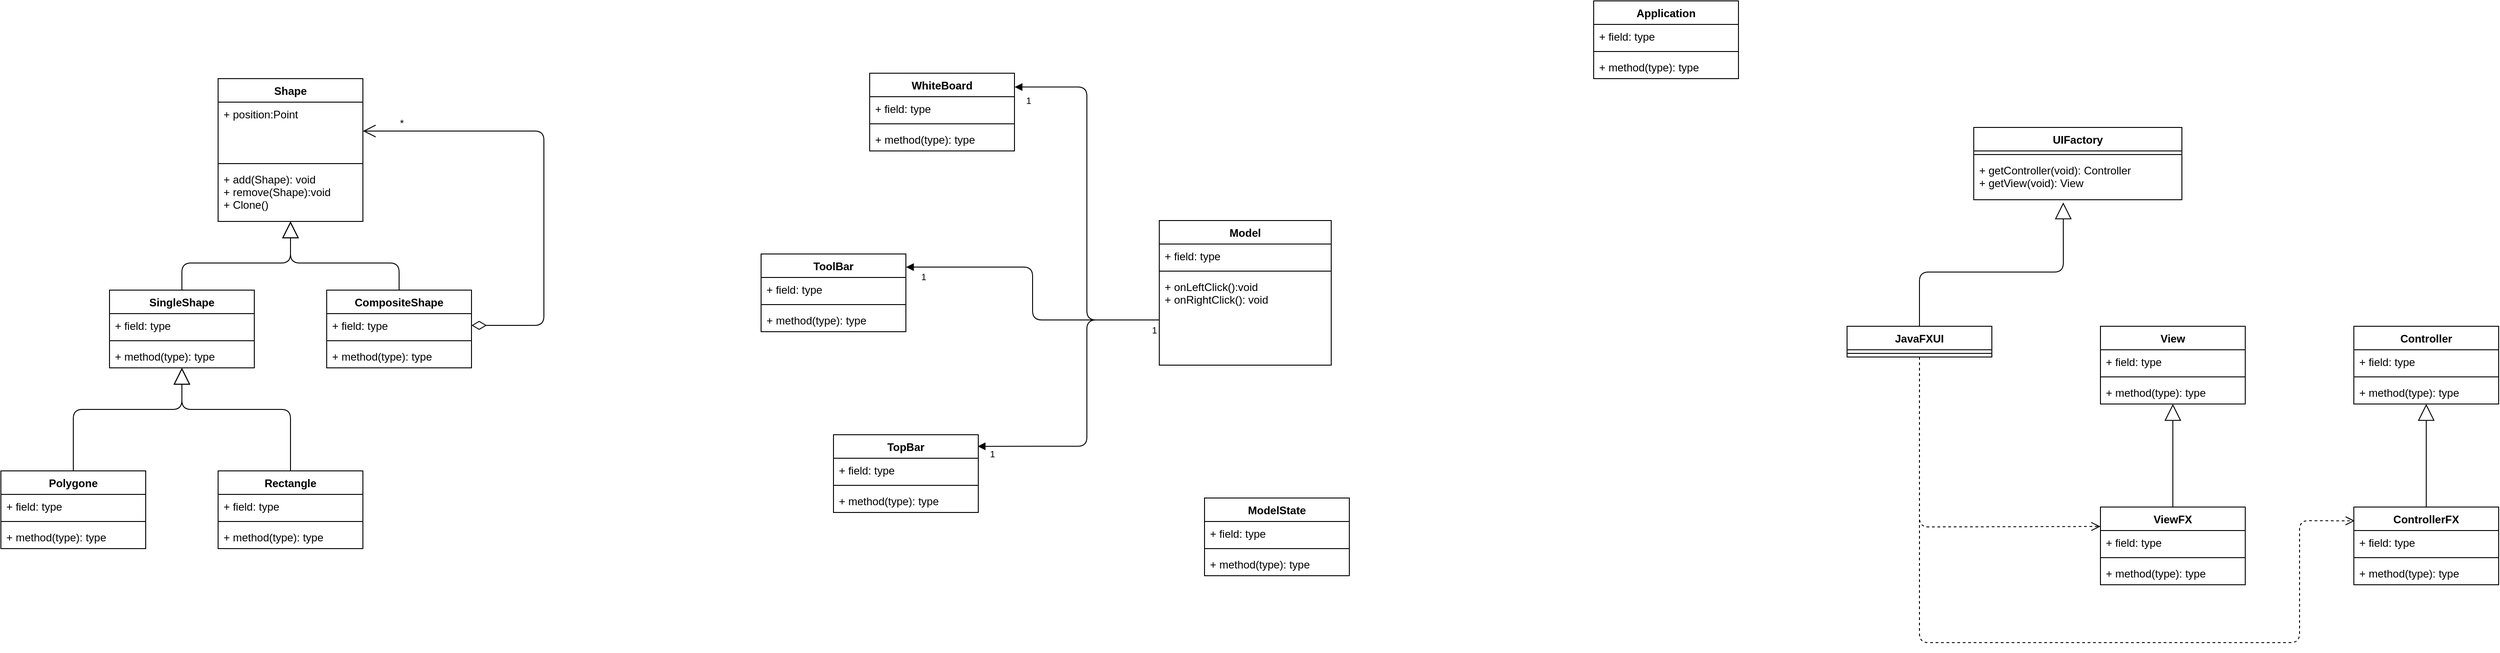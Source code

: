 <mxfile version="12.8.8" type="device"><diagram id="3WUZeyOoBX478enH_wou" name="Page-1"><mxGraphModel dx="5031" dy="2497" grid="1" gridSize="10" guides="1" tooltips="1" connect="1" arrows="1" fold="1" page="1" pageScale="1" pageWidth="827" pageHeight="1169" math="0" shadow="0"><root><mxCell id="0"/><mxCell id="1" parent="0"/><mxCell id="7U6LZILb1uRu2cZWEhsG-37" value="SingleShape" style="swimlane;fontStyle=1;align=center;verticalAlign=top;childLayout=stackLayout;horizontal=1;startSize=26;horizontalStack=0;resizeParent=1;resizeParentMax=0;resizeLast=0;collapsible=1;marginBottom=0;" vertex="1" parent="1"><mxGeometry x="-1080" y="520" width="160" height="86" as="geometry"/></mxCell><mxCell id="7U6LZILb1uRu2cZWEhsG-38" value="+ field: type" style="text;strokeColor=none;fillColor=none;align=left;verticalAlign=top;spacingLeft=4;spacingRight=4;overflow=hidden;rotatable=0;points=[[0,0.5],[1,0.5]];portConstraint=eastwest;" vertex="1" parent="7U6LZILb1uRu2cZWEhsG-37"><mxGeometry y="26" width="160" height="26" as="geometry"/></mxCell><mxCell id="7U6LZILb1uRu2cZWEhsG-39" value="" style="line;strokeWidth=1;fillColor=none;align=left;verticalAlign=middle;spacingTop=-1;spacingLeft=3;spacingRight=3;rotatable=0;labelPosition=right;points=[];portConstraint=eastwest;" vertex="1" parent="7U6LZILb1uRu2cZWEhsG-37"><mxGeometry y="52" width="160" height="8" as="geometry"/></mxCell><mxCell id="7U6LZILb1uRu2cZWEhsG-40" value="+ method(type): type" style="text;strokeColor=none;fillColor=none;align=left;verticalAlign=top;spacingLeft=4;spacingRight=4;overflow=hidden;rotatable=0;points=[[0,0.5],[1,0.5]];portConstraint=eastwest;" vertex="1" parent="7U6LZILb1uRu2cZWEhsG-37"><mxGeometry y="60" width="160" height="26" as="geometry"/></mxCell><mxCell id="7U6LZILb1uRu2cZWEhsG-33" value="CompositeShape" style="swimlane;fontStyle=1;align=center;verticalAlign=top;childLayout=stackLayout;horizontal=1;startSize=26;horizontalStack=0;resizeParent=1;resizeParentMax=0;resizeLast=0;collapsible=1;marginBottom=0;" vertex="1" parent="1"><mxGeometry x="-840" y="520" width="160" height="86" as="geometry"/></mxCell><mxCell id="7U6LZILb1uRu2cZWEhsG-34" value="+ field: type" style="text;strokeColor=none;fillColor=none;align=left;verticalAlign=top;spacingLeft=4;spacingRight=4;overflow=hidden;rotatable=0;points=[[0,0.5],[1,0.5]];portConstraint=eastwest;" vertex="1" parent="7U6LZILb1uRu2cZWEhsG-33"><mxGeometry y="26" width="160" height="26" as="geometry"/></mxCell><mxCell id="7U6LZILb1uRu2cZWEhsG-35" value="" style="line;strokeWidth=1;fillColor=none;align=left;verticalAlign=middle;spacingTop=-1;spacingLeft=3;spacingRight=3;rotatable=0;labelPosition=right;points=[];portConstraint=eastwest;" vertex="1" parent="7U6LZILb1uRu2cZWEhsG-33"><mxGeometry y="52" width="160" height="8" as="geometry"/></mxCell><mxCell id="7U6LZILb1uRu2cZWEhsG-36" value="+ method(type): type" style="text;strokeColor=none;fillColor=none;align=left;verticalAlign=top;spacingLeft=4;spacingRight=4;overflow=hidden;rotatable=0;points=[[0,0.5],[1,0.5]];portConstraint=eastwest;" vertex="1" parent="7U6LZILb1uRu2cZWEhsG-33"><mxGeometry y="60" width="160" height="26" as="geometry"/></mxCell><mxCell id="7U6LZILb1uRu2cZWEhsG-29" value="Shape" style="swimlane;fontStyle=1;align=center;verticalAlign=top;childLayout=stackLayout;horizontal=1;startSize=26;horizontalStack=0;resizeParent=1;resizeParentMax=0;resizeLast=0;collapsible=1;marginBottom=0;" vertex="1" parent="1"><mxGeometry x="-960" y="286" width="160" height="158" as="geometry"/></mxCell><mxCell id="7U6LZILb1uRu2cZWEhsG-30" value="+ position:Point" style="text;strokeColor=none;fillColor=none;align=left;verticalAlign=top;spacingLeft=4;spacingRight=4;overflow=hidden;rotatable=0;points=[[0,0.5],[1,0.5]];portConstraint=eastwest;" vertex="1" parent="7U6LZILb1uRu2cZWEhsG-29"><mxGeometry y="26" width="160" height="64" as="geometry"/></mxCell><mxCell id="7U6LZILb1uRu2cZWEhsG-31" value="" style="line;strokeWidth=1;fillColor=none;align=left;verticalAlign=middle;spacingTop=-1;spacingLeft=3;spacingRight=3;rotatable=0;labelPosition=right;points=[];portConstraint=eastwest;" vertex="1" parent="7U6LZILb1uRu2cZWEhsG-29"><mxGeometry y="90" width="160" height="8" as="geometry"/></mxCell><mxCell id="7U6LZILb1uRu2cZWEhsG-32" value="+ add(Shape): void&#xA;+ remove(Shape):void&#xA;+ Clone()&#xA;&#xA;" style="text;strokeColor=none;fillColor=none;align=left;verticalAlign=top;spacingLeft=4;spacingRight=4;overflow=hidden;rotatable=0;points=[[0,0.5],[1,0.5]];portConstraint=eastwest;" vertex="1" parent="7U6LZILb1uRu2cZWEhsG-29"><mxGeometry y="98" width="160" height="60" as="geometry"/></mxCell><mxCell id="7U6LZILb1uRu2cZWEhsG-42" value="*" style="endArrow=open;html=1;endSize=12;startArrow=diamondThin;startSize=14;startFill=0;edgeStyle=orthogonalEdgeStyle;align=left;verticalAlign=bottom;exitX=1;exitY=0.5;exitDx=0;exitDy=0;entryX=1;entryY=0.5;entryDx=0;entryDy=0;" edge="1" parent="1" source="7U6LZILb1uRu2cZWEhsG-34" target="7U6LZILb1uRu2cZWEhsG-30"><mxGeometry x="0.844" relative="1" as="geometry"><mxPoint x="-840" y="430" as="sourcePoint"/><mxPoint x="-680" y="430" as="targetPoint"/><Array as="points"><mxPoint x="-600" y="559"/><mxPoint x="-600" y="344"/></Array><mxPoint as="offset"/></mxGeometry></mxCell><mxCell id="7U6LZILb1uRu2cZWEhsG-43" value="" style="endArrow=block;endSize=16;endFill=0;html=1;exitX=0.5;exitY=0;exitDx=0;exitDy=0;entryX=0.5;entryY=1;entryDx=0;entryDy=0;" edge="1" parent="1" source="7U6LZILb1uRu2cZWEhsG-37" target="7U6LZILb1uRu2cZWEhsG-29"><mxGeometry width="160" relative="1" as="geometry"><mxPoint x="-840" y="430" as="sourcePoint"/><mxPoint x="-650" y="480" as="targetPoint"/><Array as="points"><mxPoint x="-1000" y="490"/><mxPoint x="-880" y="490"/></Array></mxGeometry></mxCell><mxCell id="7U6LZILb1uRu2cZWEhsG-44" value="" style="endArrow=block;endSize=16;endFill=0;html=1;exitX=0.5;exitY=0;exitDx=0;exitDy=0;" edge="1" parent="1" source="7U6LZILb1uRu2cZWEhsG-33" target="7U6LZILb1uRu2cZWEhsG-32"><mxGeometry width="160" relative="1" as="geometry"><mxPoint x="-970" y="566" as="sourcePoint"/><mxPoint x="-880" y="570" as="targetPoint"/><Array as="points"><mxPoint x="-760" y="490"/><mxPoint x="-880" y="490"/></Array></mxGeometry></mxCell><mxCell id="7U6LZILb1uRu2cZWEhsG-53" value="" style="endArrow=block;endSize=16;endFill=0;html=1;exitX=0.5;exitY=0;exitDx=0;exitDy=0;entryX=0.5;entryY=1;entryDx=0;entryDy=0;" edge="1" parent="1" source="7U6LZILb1uRu2cZWEhsG-45"><mxGeometry width="160" relative="1" as="geometry"><mxPoint x="-1120" y="682" as="sourcePoint"/><mxPoint x="-1000" y="606.0" as="targetPoint"/><Array as="points"><mxPoint x="-1120" y="652"/><mxPoint x="-1000" y="652"/></Array></mxGeometry></mxCell><mxCell id="7U6LZILb1uRu2cZWEhsG-54" value="" style="endArrow=block;endSize=16;endFill=0;html=1;exitX=0.5;exitY=0;exitDx=0;exitDy=0;" edge="1" parent="1" source="7U6LZILb1uRu2cZWEhsG-49"><mxGeometry width="160" relative="1" as="geometry"><mxPoint x="-880" y="682" as="sourcePoint"/><mxPoint x="-1000" y="606" as="targetPoint"/><Array as="points"><mxPoint x="-880" y="652"/><mxPoint x="-1000" y="652"/></Array></mxGeometry></mxCell><mxCell id="7U6LZILb1uRu2cZWEhsG-49" value="Rectangle" style="swimlane;fontStyle=1;align=center;verticalAlign=top;childLayout=stackLayout;horizontal=1;startSize=26;horizontalStack=0;resizeParent=1;resizeParentMax=0;resizeLast=0;collapsible=1;marginBottom=0;" vertex="1" parent="1"><mxGeometry x="-960" y="720" width="160" height="86" as="geometry"/></mxCell><mxCell id="7U6LZILb1uRu2cZWEhsG-50" value="+ field: type" style="text;strokeColor=none;fillColor=none;align=left;verticalAlign=top;spacingLeft=4;spacingRight=4;overflow=hidden;rotatable=0;points=[[0,0.5],[1,0.5]];portConstraint=eastwest;" vertex="1" parent="7U6LZILb1uRu2cZWEhsG-49"><mxGeometry y="26" width="160" height="26" as="geometry"/></mxCell><mxCell id="7U6LZILb1uRu2cZWEhsG-51" value="" style="line;strokeWidth=1;fillColor=none;align=left;verticalAlign=middle;spacingTop=-1;spacingLeft=3;spacingRight=3;rotatable=0;labelPosition=right;points=[];portConstraint=eastwest;" vertex="1" parent="7U6LZILb1uRu2cZWEhsG-49"><mxGeometry y="52" width="160" height="8" as="geometry"/></mxCell><mxCell id="7U6LZILb1uRu2cZWEhsG-52" value="+ method(type): type" style="text;strokeColor=none;fillColor=none;align=left;verticalAlign=top;spacingLeft=4;spacingRight=4;overflow=hidden;rotatable=0;points=[[0,0.5],[1,0.5]];portConstraint=eastwest;" vertex="1" parent="7U6LZILb1uRu2cZWEhsG-49"><mxGeometry y="60" width="160" height="26" as="geometry"/></mxCell><mxCell id="7U6LZILb1uRu2cZWEhsG-45" value="Polygone" style="swimlane;fontStyle=1;align=center;verticalAlign=top;childLayout=stackLayout;horizontal=1;startSize=26;horizontalStack=0;resizeParent=1;resizeParentMax=0;resizeLast=0;collapsible=1;marginBottom=0;" vertex="1" parent="1"><mxGeometry x="-1200" y="720" width="160" height="86" as="geometry"/></mxCell><mxCell id="7U6LZILb1uRu2cZWEhsG-46" value="+ field: type" style="text;strokeColor=none;fillColor=none;align=left;verticalAlign=top;spacingLeft=4;spacingRight=4;overflow=hidden;rotatable=0;points=[[0,0.5],[1,0.5]];portConstraint=eastwest;" vertex="1" parent="7U6LZILb1uRu2cZWEhsG-45"><mxGeometry y="26" width="160" height="26" as="geometry"/></mxCell><mxCell id="7U6LZILb1uRu2cZWEhsG-47" value="" style="line;strokeWidth=1;fillColor=none;align=left;verticalAlign=middle;spacingTop=-1;spacingLeft=3;spacingRight=3;rotatable=0;labelPosition=right;points=[];portConstraint=eastwest;" vertex="1" parent="7U6LZILb1uRu2cZWEhsG-45"><mxGeometry y="52" width="160" height="8" as="geometry"/></mxCell><mxCell id="7U6LZILb1uRu2cZWEhsG-48" value="+ method(type): type" style="text;strokeColor=none;fillColor=none;align=left;verticalAlign=top;spacingLeft=4;spacingRight=4;overflow=hidden;rotatable=0;points=[[0,0.5],[1,0.5]];portConstraint=eastwest;" vertex="1" parent="7U6LZILb1uRu2cZWEhsG-45"><mxGeometry y="60" width="160" height="26" as="geometry"/></mxCell><mxCell id="7U6LZILb1uRu2cZWEhsG-17" value="WhiteBoard" style="swimlane;fontStyle=1;align=center;verticalAlign=top;childLayout=stackLayout;horizontal=1;startSize=26;horizontalStack=0;resizeParent=1;resizeParentMax=0;resizeLast=0;collapsible=1;marginBottom=0;" vertex="1" parent="1"><mxGeometry x="-240" y="280" width="160" height="86" as="geometry"/></mxCell><mxCell id="7U6LZILb1uRu2cZWEhsG-18" value="+ field: type" style="text;strokeColor=none;fillColor=none;align=left;verticalAlign=top;spacingLeft=4;spacingRight=4;overflow=hidden;rotatable=0;points=[[0,0.5],[1,0.5]];portConstraint=eastwest;" vertex="1" parent="7U6LZILb1uRu2cZWEhsG-17"><mxGeometry y="26" width="160" height="26" as="geometry"/></mxCell><mxCell id="7U6LZILb1uRu2cZWEhsG-19" value="" style="line;strokeWidth=1;fillColor=none;align=left;verticalAlign=middle;spacingTop=-1;spacingLeft=3;spacingRight=3;rotatable=0;labelPosition=right;points=[];portConstraint=eastwest;" vertex="1" parent="7U6LZILb1uRu2cZWEhsG-17"><mxGeometry y="52" width="160" height="8" as="geometry"/></mxCell><mxCell id="7U6LZILb1uRu2cZWEhsG-20" value="+ method(type): type" style="text;strokeColor=none;fillColor=none;align=left;verticalAlign=top;spacingLeft=4;spacingRight=4;overflow=hidden;rotatable=0;points=[[0,0.5],[1,0.5]];portConstraint=eastwest;" vertex="1" parent="7U6LZILb1uRu2cZWEhsG-17"><mxGeometry y="60" width="160" height="26" as="geometry"/></mxCell><mxCell id="7U6LZILb1uRu2cZWEhsG-21" value="ToolBar" style="swimlane;fontStyle=1;align=center;verticalAlign=top;childLayout=stackLayout;horizontal=1;startSize=26;horizontalStack=0;resizeParent=1;resizeParentMax=0;resizeLast=0;collapsible=1;marginBottom=0;" vertex="1" parent="1"><mxGeometry x="-360" y="480" width="160" height="86" as="geometry"/></mxCell><mxCell id="7U6LZILb1uRu2cZWEhsG-22" value="+ field: type" style="text;strokeColor=none;fillColor=none;align=left;verticalAlign=top;spacingLeft=4;spacingRight=4;overflow=hidden;rotatable=0;points=[[0,0.5],[1,0.5]];portConstraint=eastwest;" vertex="1" parent="7U6LZILb1uRu2cZWEhsG-21"><mxGeometry y="26" width="160" height="26" as="geometry"/></mxCell><mxCell id="7U6LZILb1uRu2cZWEhsG-23" value="" style="line;strokeWidth=1;fillColor=none;align=left;verticalAlign=middle;spacingTop=-1;spacingLeft=3;spacingRight=3;rotatable=0;labelPosition=right;points=[];portConstraint=eastwest;" vertex="1" parent="7U6LZILb1uRu2cZWEhsG-21"><mxGeometry y="52" width="160" height="8" as="geometry"/></mxCell><mxCell id="7U6LZILb1uRu2cZWEhsG-24" value="+ method(type): type" style="text;strokeColor=none;fillColor=none;align=left;verticalAlign=top;spacingLeft=4;spacingRight=4;overflow=hidden;rotatable=0;points=[[0,0.5],[1,0.5]];portConstraint=eastwest;" vertex="1" parent="7U6LZILb1uRu2cZWEhsG-21"><mxGeometry y="60" width="160" height="26" as="geometry"/></mxCell><mxCell id="7U6LZILb1uRu2cZWEhsG-25" value="TopBar" style="swimlane;fontStyle=1;align=center;verticalAlign=top;childLayout=stackLayout;horizontal=1;startSize=26;horizontalStack=0;resizeParent=1;resizeParentMax=0;resizeLast=0;collapsible=1;marginBottom=0;" vertex="1" parent="1"><mxGeometry x="-280" y="680" width="160" height="86" as="geometry"/></mxCell><mxCell id="7U6LZILb1uRu2cZWEhsG-26" value="+ field: type" style="text;strokeColor=none;fillColor=none;align=left;verticalAlign=top;spacingLeft=4;spacingRight=4;overflow=hidden;rotatable=0;points=[[0,0.5],[1,0.5]];portConstraint=eastwest;" vertex="1" parent="7U6LZILb1uRu2cZWEhsG-25"><mxGeometry y="26" width="160" height="26" as="geometry"/></mxCell><mxCell id="7U6LZILb1uRu2cZWEhsG-27" value="" style="line;strokeWidth=1;fillColor=none;align=left;verticalAlign=middle;spacingTop=-1;spacingLeft=3;spacingRight=3;rotatable=0;labelPosition=right;points=[];portConstraint=eastwest;" vertex="1" parent="7U6LZILb1uRu2cZWEhsG-25"><mxGeometry y="52" width="160" height="8" as="geometry"/></mxCell><mxCell id="7U6LZILb1uRu2cZWEhsG-28" value="+ method(type): type" style="text;strokeColor=none;fillColor=none;align=left;verticalAlign=top;spacingLeft=4;spacingRight=4;overflow=hidden;rotatable=0;points=[[0,0.5],[1,0.5]];portConstraint=eastwest;" vertex="1" parent="7U6LZILb1uRu2cZWEhsG-25"><mxGeometry y="60" width="160" height="26" as="geometry"/></mxCell><mxCell id="7U6LZILb1uRu2cZWEhsG-5" value="Model" style="swimlane;fontStyle=1;align=center;verticalAlign=top;childLayout=stackLayout;horizontal=1;startSize=26;horizontalStack=0;resizeParent=1;resizeParentMax=0;resizeLast=0;collapsible=1;marginBottom=0;" vertex="1" parent="1"><mxGeometry x="80" y="443" width="190" height="160" as="geometry"/></mxCell><mxCell id="7U6LZILb1uRu2cZWEhsG-6" value="+ field: type" style="text;strokeColor=none;fillColor=none;align=left;verticalAlign=top;spacingLeft=4;spacingRight=4;overflow=hidden;rotatable=0;points=[[0,0.5],[1,0.5]];portConstraint=eastwest;" vertex="1" parent="7U6LZILb1uRu2cZWEhsG-5"><mxGeometry y="26" width="190" height="26" as="geometry"/></mxCell><mxCell id="7U6LZILb1uRu2cZWEhsG-7" value="" style="line;strokeWidth=1;fillColor=none;align=left;verticalAlign=middle;spacingTop=-1;spacingLeft=3;spacingRight=3;rotatable=0;labelPosition=right;points=[];portConstraint=eastwest;" vertex="1" parent="7U6LZILb1uRu2cZWEhsG-5"><mxGeometry y="52" width="190" height="8" as="geometry"/></mxCell><mxCell id="7U6LZILb1uRu2cZWEhsG-8" value="+ onLeftClick():void&#xA;+ onRightClick(): void&#xA;" style="text;strokeColor=none;fillColor=none;align=left;verticalAlign=top;spacingLeft=4;spacingRight=4;overflow=hidden;rotatable=0;points=[[0,0.5],[1,0.5]];portConstraint=eastwest;" vertex="1" parent="7U6LZILb1uRu2cZWEhsG-5"><mxGeometry y="60" width="190" height="100" as="geometry"/></mxCell><mxCell id="7U6LZILb1uRu2cZWEhsG-55" value="ModelState" style="swimlane;fontStyle=1;align=center;verticalAlign=top;childLayout=stackLayout;horizontal=1;startSize=26;horizontalStack=0;resizeParent=1;resizeParentMax=0;resizeLast=0;collapsible=1;marginBottom=0;" vertex="1" parent="1"><mxGeometry x="130" y="750" width="160" height="86" as="geometry"/></mxCell><mxCell id="7U6LZILb1uRu2cZWEhsG-56" value="+ field: type" style="text;strokeColor=none;fillColor=none;align=left;verticalAlign=top;spacingLeft=4;spacingRight=4;overflow=hidden;rotatable=0;points=[[0,0.5],[1,0.5]];portConstraint=eastwest;" vertex="1" parent="7U6LZILb1uRu2cZWEhsG-55"><mxGeometry y="26" width="160" height="26" as="geometry"/></mxCell><mxCell id="7U6LZILb1uRu2cZWEhsG-57" value="" style="line;strokeWidth=1;fillColor=none;align=left;verticalAlign=middle;spacingTop=-1;spacingLeft=3;spacingRight=3;rotatable=0;labelPosition=right;points=[];portConstraint=eastwest;" vertex="1" parent="7U6LZILb1uRu2cZWEhsG-55"><mxGeometry y="52" width="160" height="8" as="geometry"/></mxCell><mxCell id="7U6LZILb1uRu2cZWEhsG-58" value="+ method(type): type" style="text;strokeColor=none;fillColor=none;align=left;verticalAlign=top;spacingLeft=4;spacingRight=4;overflow=hidden;rotatable=0;points=[[0,0.5],[1,0.5]];portConstraint=eastwest;" vertex="1" parent="7U6LZILb1uRu2cZWEhsG-55"><mxGeometry y="60" width="160" height="26" as="geometry"/></mxCell><mxCell id="7U6LZILb1uRu2cZWEhsG-59" value="" style="endArrow=block;endFill=1;html=1;edgeStyle=orthogonalEdgeStyle;align=left;verticalAlign=top;entryX=1.001;entryY=0.178;entryDx=0;entryDy=0;entryPerimeter=0;" edge="1" parent="1" source="7U6LZILb1uRu2cZWEhsG-8" target="7U6LZILb1uRu2cZWEhsG-17"><mxGeometry x="-0.808" y="-23" relative="1" as="geometry"><mxPoint x="80" y="650" as="sourcePoint"/><mxPoint x="240" y="650" as="targetPoint"/><mxPoint as="offset"/></mxGeometry></mxCell><mxCell id="7U6LZILb1uRu2cZWEhsG-60" value="1" style="resizable=0;html=1;align=left;verticalAlign=bottom;labelBackgroundColor=#ffffff;fontSize=10;" connectable="0" vertex="1" parent="7U6LZILb1uRu2cZWEhsG-59"><mxGeometry x="-1" relative="1" as="geometry"><mxPoint x="-10" y="19" as="offset"/></mxGeometry></mxCell><mxCell id="7U6LZILb1uRu2cZWEhsG-61" value="1" style="resizable=0;html=1;align=left;verticalAlign=bottom;labelBackgroundColor=#ffffff;fontSize=10;" connectable="0" vertex="1" parent="1"><mxGeometry x="80" y="582" as="geometry"><mxPoint x="-149" y="-264" as="offset"/></mxGeometry></mxCell><mxCell id="7U6LZILb1uRu2cZWEhsG-62" value="" style="endArrow=block;endFill=1;html=1;edgeStyle=orthogonalEdgeStyle;align=left;verticalAlign=top;entryX=1.001;entryY=0.169;entryDx=0;entryDy=0;entryPerimeter=0;exitX=0;exitY=0.5;exitDx=0;exitDy=0;" edge="1" parent="1" source="7U6LZILb1uRu2cZWEhsG-8" target="7U6LZILb1uRu2cZWEhsG-21"><mxGeometry x="-0.808" y="-23" relative="1" as="geometry"><mxPoint x="49.84" y="756" as="sourcePoint"/><mxPoint x="-110.0" y="498.308" as="targetPoint"/><mxPoint as="offset"/></mxGeometry></mxCell><mxCell id="7U6LZILb1uRu2cZWEhsG-63" value="1" style="resizable=0;html=1;align=left;verticalAlign=bottom;labelBackgroundColor=#ffffff;fontSize=10;" connectable="0" vertex="1" parent="7U6LZILb1uRu2cZWEhsG-62"><mxGeometry x="-1" relative="1" as="geometry"><mxPoint x="-10" y="19" as="offset"/></mxGeometry></mxCell><mxCell id="7U6LZILb1uRu2cZWEhsG-64" value="" style="endArrow=block;endFill=1;html=1;edgeStyle=orthogonalEdgeStyle;align=left;verticalAlign=top;entryX=0.996;entryY=0.149;entryDx=0;entryDy=0;entryPerimeter=0;exitX=0;exitY=0.5;exitDx=0;exitDy=0;" edge="1" parent="1" source="7U6LZILb1uRu2cZWEhsG-8" target="7U6LZILb1uRu2cZWEhsG-25"><mxGeometry x="-0.808" y="-23" relative="1" as="geometry"><mxPoint x="90" y="563" as="sourcePoint"/><mxPoint x="-189.84" y="504.534" as="targetPoint"/><mxPoint as="offset"/><Array as="points"><mxPoint y="553"/><mxPoint y="693"/></Array></mxGeometry></mxCell><mxCell id="7U6LZILb1uRu2cZWEhsG-65" value="1" style="resizable=0;html=1;align=left;verticalAlign=bottom;labelBackgroundColor=#ffffff;fontSize=10;" connectable="0" vertex="1" parent="7U6LZILb1uRu2cZWEhsG-64"><mxGeometry x="-1" relative="1" as="geometry"><mxPoint x="-10" y="19" as="offset"/></mxGeometry></mxCell><mxCell id="7U6LZILb1uRu2cZWEhsG-67" value="1" style="resizable=0;html=1;align=left;verticalAlign=bottom;labelBackgroundColor=#ffffff;fontSize=10;" connectable="0" vertex="1" parent="1"><mxGeometry x="80" y="582" as="geometry"><mxPoint x="-265" y="-69" as="offset"/></mxGeometry></mxCell><mxCell id="7U6LZILb1uRu2cZWEhsG-68" value="1" style="resizable=0;html=1;align=left;verticalAlign=bottom;labelBackgroundColor=#ffffff;fontSize=10;" connectable="0" vertex="1" parent="1"><mxGeometry x="80" y="585" as="geometry"><mxPoint x="-189" y="124" as="offset"/></mxGeometry></mxCell><mxCell id="7U6LZILb1uRu2cZWEhsG-1" value="Application" style="swimlane;fontStyle=1;align=center;verticalAlign=top;childLayout=stackLayout;horizontal=1;startSize=26;horizontalStack=0;resizeParent=1;resizeParentMax=0;resizeLast=0;collapsible=1;marginBottom=0;" vertex="1" parent="1"><mxGeometry x="560" y="200" width="160" height="86" as="geometry"/></mxCell><mxCell id="7U6LZILb1uRu2cZWEhsG-2" value="+ field: type" style="text;strokeColor=none;fillColor=none;align=left;verticalAlign=top;spacingLeft=4;spacingRight=4;overflow=hidden;rotatable=0;points=[[0,0.5],[1,0.5]];portConstraint=eastwest;" vertex="1" parent="7U6LZILb1uRu2cZWEhsG-1"><mxGeometry y="26" width="160" height="26" as="geometry"/></mxCell><mxCell id="7U6LZILb1uRu2cZWEhsG-3" value="" style="line;strokeWidth=1;fillColor=none;align=left;verticalAlign=middle;spacingTop=-1;spacingLeft=3;spacingRight=3;rotatable=0;labelPosition=right;points=[];portConstraint=eastwest;" vertex="1" parent="7U6LZILb1uRu2cZWEhsG-1"><mxGeometry y="52" width="160" height="8" as="geometry"/></mxCell><mxCell id="7U6LZILb1uRu2cZWEhsG-4" value="+ method(type): type" style="text;strokeColor=none;fillColor=none;align=left;verticalAlign=top;spacingLeft=4;spacingRight=4;overflow=hidden;rotatable=0;points=[[0,0.5],[1,0.5]];portConstraint=eastwest;" vertex="1" parent="7U6LZILb1uRu2cZWEhsG-1"><mxGeometry y="60" width="160" height="26" as="geometry"/></mxCell><mxCell id="7U6LZILb1uRu2cZWEhsG-69" value="UIFactory" style="swimlane;fontStyle=1;align=center;verticalAlign=top;childLayout=stackLayout;horizontal=1;startSize=26;horizontalStack=0;resizeParent=1;resizeParentMax=0;resizeLast=0;collapsible=1;marginBottom=0;" vertex="1" parent="1"><mxGeometry x="980" y="340" width="230" height="80" as="geometry"/></mxCell><mxCell id="7U6LZILb1uRu2cZWEhsG-71" value="" style="line;strokeWidth=1;fillColor=none;align=left;verticalAlign=middle;spacingTop=-1;spacingLeft=3;spacingRight=3;rotatable=0;labelPosition=right;points=[];portConstraint=eastwest;" vertex="1" parent="7U6LZILb1uRu2cZWEhsG-69"><mxGeometry y="26" width="230" height="8" as="geometry"/></mxCell><mxCell id="7U6LZILb1uRu2cZWEhsG-72" value="+ getController(void): Controller&#xA;+ getView(void): View&#xA;" style="text;strokeColor=none;fillColor=none;align=left;verticalAlign=top;spacingLeft=4;spacingRight=4;overflow=hidden;rotatable=0;points=[[0,0.5],[1,0.5]];portConstraint=eastwest;" vertex="1" parent="7U6LZILb1uRu2cZWEhsG-69"><mxGeometry y="34" width="230" height="46" as="geometry"/></mxCell><mxCell id="7U6LZILb1uRu2cZWEhsG-9" value="View&#xA;" style="swimlane;fontStyle=1;align=center;verticalAlign=top;childLayout=stackLayout;horizontal=1;startSize=26;horizontalStack=0;resizeParent=1;resizeParentMax=0;resizeLast=0;collapsible=1;marginBottom=0;" vertex="1" parent="1"><mxGeometry x="1120" y="560" width="160" height="86" as="geometry"/></mxCell><mxCell id="7U6LZILb1uRu2cZWEhsG-10" value="+ field: type" style="text;strokeColor=none;fillColor=none;align=left;verticalAlign=top;spacingLeft=4;spacingRight=4;overflow=hidden;rotatable=0;points=[[0,0.5],[1,0.5]];portConstraint=eastwest;" vertex="1" parent="7U6LZILb1uRu2cZWEhsG-9"><mxGeometry y="26" width="160" height="26" as="geometry"/></mxCell><mxCell id="7U6LZILb1uRu2cZWEhsG-11" value="" style="line;strokeWidth=1;fillColor=none;align=left;verticalAlign=middle;spacingTop=-1;spacingLeft=3;spacingRight=3;rotatable=0;labelPosition=right;points=[];portConstraint=eastwest;" vertex="1" parent="7U6LZILb1uRu2cZWEhsG-9"><mxGeometry y="52" width="160" height="8" as="geometry"/></mxCell><mxCell id="7U6LZILb1uRu2cZWEhsG-12" value="+ method(type): type" style="text;strokeColor=none;fillColor=none;align=left;verticalAlign=top;spacingLeft=4;spacingRight=4;overflow=hidden;rotatable=0;points=[[0,0.5],[1,0.5]];portConstraint=eastwest;" vertex="1" parent="7U6LZILb1uRu2cZWEhsG-9"><mxGeometry y="60" width="160" height="26" as="geometry"/></mxCell><mxCell id="7U6LZILb1uRu2cZWEhsG-13" value="Controller" style="swimlane;fontStyle=1;align=center;verticalAlign=top;childLayout=stackLayout;horizontal=1;startSize=26;horizontalStack=0;resizeParent=1;resizeParentMax=0;resizeLast=0;collapsible=1;marginBottom=0;" vertex="1" parent="1"><mxGeometry x="1400" y="560" width="160" height="86" as="geometry"/></mxCell><mxCell id="7U6LZILb1uRu2cZWEhsG-14" value="+ field: type" style="text;strokeColor=none;fillColor=none;align=left;verticalAlign=top;spacingLeft=4;spacingRight=4;overflow=hidden;rotatable=0;points=[[0,0.5],[1,0.5]];portConstraint=eastwest;" vertex="1" parent="7U6LZILb1uRu2cZWEhsG-13"><mxGeometry y="26" width="160" height="26" as="geometry"/></mxCell><mxCell id="7U6LZILb1uRu2cZWEhsG-15" value="" style="line;strokeWidth=1;fillColor=none;align=left;verticalAlign=middle;spacingTop=-1;spacingLeft=3;spacingRight=3;rotatable=0;labelPosition=right;points=[];portConstraint=eastwest;" vertex="1" parent="7U6LZILb1uRu2cZWEhsG-13"><mxGeometry y="52" width="160" height="8" as="geometry"/></mxCell><mxCell id="7U6LZILb1uRu2cZWEhsG-16" value="+ method(type): type" style="text;strokeColor=none;fillColor=none;align=left;verticalAlign=top;spacingLeft=4;spacingRight=4;overflow=hidden;rotatable=0;points=[[0,0.5],[1,0.5]];portConstraint=eastwest;" vertex="1" parent="7U6LZILb1uRu2cZWEhsG-13"><mxGeometry y="60" width="160" height="26" as="geometry"/></mxCell><mxCell id="7U6LZILb1uRu2cZWEhsG-85" value="" style="endArrow=block;endSize=16;endFill=0;html=1;exitX=0.5;exitY=0;exitDx=0;exitDy=0;entryX=0.5;entryY=1;entryDx=0;entryDy=0;" edge="1" parent="1" source="7U6LZILb1uRu2cZWEhsG-77" target="7U6LZILb1uRu2cZWEhsG-9"><mxGeometry width="160" relative="1" as="geometry"><mxPoint x="1050" y="620" as="sourcePoint"/><mxPoint x="1199" y="690" as="targetPoint"/><Array as="points"/></mxGeometry></mxCell><mxCell id="7U6LZILb1uRu2cZWEhsG-86" value="" style="endArrow=block;endSize=16;endFill=0;html=1;exitX=0.5;exitY=0;exitDx=0;exitDy=0;entryX=0.5;entryY=1;entryDx=0;entryDy=0;" edge="1" parent="1" source="7U6LZILb1uRu2cZWEhsG-81" target="7U6LZILb1uRu2cZWEhsG-13"><mxGeometry width="160" relative="1" as="geometry"><mxPoint x="1331" y="854" as="sourcePoint"/><mxPoint x="1481" y="730" as="targetPoint"/><Array as="points"/></mxGeometry></mxCell><mxCell id="7U6LZILb1uRu2cZWEhsG-81" value="ControllerFX" style="swimlane;fontStyle=1;align=center;verticalAlign=top;childLayout=stackLayout;horizontal=1;startSize=26;horizontalStack=0;resizeParent=1;resizeParentMax=0;resizeLast=0;collapsible=1;marginBottom=0;" vertex="1" parent="1"><mxGeometry x="1400" y="760" width="160" height="86" as="geometry"/></mxCell><mxCell id="7U6LZILb1uRu2cZWEhsG-82" value="+ field: type" style="text;strokeColor=none;fillColor=none;align=left;verticalAlign=top;spacingLeft=4;spacingRight=4;overflow=hidden;rotatable=0;points=[[0,0.5],[1,0.5]];portConstraint=eastwest;" vertex="1" parent="7U6LZILb1uRu2cZWEhsG-81"><mxGeometry y="26" width="160" height="26" as="geometry"/></mxCell><mxCell id="7U6LZILb1uRu2cZWEhsG-83" value="" style="line;strokeWidth=1;fillColor=none;align=left;verticalAlign=middle;spacingTop=-1;spacingLeft=3;spacingRight=3;rotatable=0;labelPosition=right;points=[];portConstraint=eastwest;" vertex="1" parent="7U6LZILb1uRu2cZWEhsG-81"><mxGeometry y="52" width="160" height="8" as="geometry"/></mxCell><mxCell id="7U6LZILb1uRu2cZWEhsG-84" value="+ method(type): type" style="text;strokeColor=none;fillColor=none;align=left;verticalAlign=top;spacingLeft=4;spacingRight=4;overflow=hidden;rotatable=0;points=[[0,0.5],[1,0.5]];portConstraint=eastwest;" vertex="1" parent="7U6LZILb1uRu2cZWEhsG-81"><mxGeometry y="60" width="160" height="26" as="geometry"/></mxCell><mxCell id="7U6LZILb1uRu2cZWEhsG-77" value="ViewFX&#xA;" style="swimlane;fontStyle=1;align=center;verticalAlign=top;childLayout=stackLayout;horizontal=1;startSize=26;horizontalStack=0;resizeParent=1;resizeParentMax=0;resizeLast=0;collapsible=1;marginBottom=0;" vertex="1" parent="1"><mxGeometry x="1120" y="760" width="160" height="86" as="geometry"/></mxCell><mxCell id="7U6LZILb1uRu2cZWEhsG-78" value="+ field: type" style="text;strokeColor=none;fillColor=none;align=left;verticalAlign=top;spacingLeft=4;spacingRight=4;overflow=hidden;rotatable=0;points=[[0,0.5],[1,0.5]];portConstraint=eastwest;" vertex="1" parent="7U6LZILb1uRu2cZWEhsG-77"><mxGeometry y="26" width="160" height="26" as="geometry"/></mxCell><mxCell id="7U6LZILb1uRu2cZWEhsG-79" value="" style="line;strokeWidth=1;fillColor=none;align=left;verticalAlign=middle;spacingTop=-1;spacingLeft=3;spacingRight=3;rotatable=0;labelPosition=right;points=[];portConstraint=eastwest;" vertex="1" parent="7U6LZILb1uRu2cZWEhsG-77"><mxGeometry y="52" width="160" height="8" as="geometry"/></mxCell><mxCell id="7U6LZILb1uRu2cZWEhsG-80" value="+ method(type): type" style="text;strokeColor=none;fillColor=none;align=left;verticalAlign=top;spacingLeft=4;spacingRight=4;overflow=hidden;rotatable=0;points=[[0,0.5],[1,0.5]];portConstraint=eastwest;" vertex="1" parent="7U6LZILb1uRu2cZWEhsG-77"><mxGeometry y="60" width="160" height="26" as="geometry"/></mxCell><mxCell id="7U6LZILb1uRu2cZWEhsG-73" value="JavaFXUI" style="swimlane;fontStyle=1;align=center;verticalAlign=top;childLayout=stackLayout;horizontal=1;startSize=26;horizontalStack=0;resizeParent=1;resizeParentMax=0;resizeLast=0;collapsible=1;marginBottom=0;" vertex="1" parent="1"><mxGeometry x="840" y="560" width="160" height="34" as="geometry"/></mxCell><mxCell id="7U6LZILb1uRu2cZWEhsG-75" value="" style="line;strokeWidth=1;fillColor=none;align=left;verticalAlign=middle;spacingTop=-1;spacingLeft=3;spacingRight=3;rotatable=0;labelPosition=right;points=[];portConstraint=eastwest;" vertex="1" parent="7U6LZILb1uRu2cZWEhsG-73"><mxGeometry y="26" width="160" height="8" as="geometry"/></mxCell><mxCell id="7U6LZILb1uRu2cZWEhsG-88" value="" style="endArrow=block;endSize=16;endFill=0;html=1;exitX=0.5;exitY=0;exitDx=0;exitDy=0;entryX=0.43;entryY=1.065;entryDx=0;entryDy=0;entryPerimeter=0;" edge="1" parent="1" source="7U6LZILb1uRu2cZWEhsG-73" target="7U6LZILb1uRu2cZWEhsG-72"><mxGeometry width="160" relative="1" as="geometry"><mxPoint x="1080" y="558" as="sourcePoint"/><mxPoint x="1080" y="444" as="targetPoint"/><Array as="points"><mxPoint x="920" y="500"/><mxPoint x="1079" y="500"/></Array></mxGeometry></mxCell><mxCell id="7U6LZILb1uRu2cZWEhsG-91" value="" style="html=1;verticalAlign=bottom;endArrow=open;dashed=1;endSize=8;exitX=0.5;exitY=1;exitDx=0;exitDy=0;entryX=0;entryY=0.25;entryDx=0;entryDy=0;" edge="1" parent="1" source="7U6LZILb1uRu2cZWEhsG-73" target="7U6LZILb1uRu2cZWEhsG-77"><mxGeometry x="0.101" y="-59" relative="1" as="geometry"><mxPoint x="940" y="790" as="sourcePoint"/><mxPoint x="860" y="790" as="targetPoint"/><Array as="points"><mxPoint x="920" y="782"/></Array><mxPoint as="offset"/></mxGeometry></mxCell><mxCell id="7U6LZILb1uRu2cZWEhsG-92" value="" style="html=1;verticalAlign=bottom;endArrow=open;dashed=1;endSize=8;entryX=0.006;entryY=0.178;entryDx=0;entryDy=0;entryPerimeter=0;" edge="1" parent="1" target="7U6LZILb1uRu2cZWEhsG-81"><mxGeometry x="0.101" y="-59" relative="1" as="geometry"><mxPoint x="920" y="600" as="sourcePoint"/><mxPoint x="1100.0" y="927.5" as="targetPoint"/><Array as="points"><mxPoint x="920" y="910"/><mxPoint x="1340" y="910"/><mxPoint x="1340" y="775"/></Array><mxPoint as="offset"/></mxGeometry></mxCell></root></mxGraphModel></diagram></mxfile>